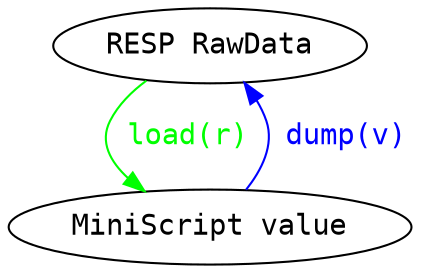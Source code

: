 
digraph {
	node [fontname="Monospace"]
	edge [fontname="Monospace"]
	
	RR [label="RESP RawData"]
	MS [label="MiniScript value"]
	
	RR -> MS [label=" load(r) ", color="green", fontcolor="green"]
	MS -> RR [label=" dump(v) ", color="blue", fontcolor="blue"]
}

